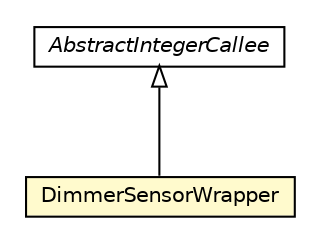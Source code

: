 #!/usr/local/bin/dot
#
# Class diagram 
# Generated by UMLGraph version R5_6-24-gf6e263 (http://www.umlgraph.org/)
#

digraph G {
	edge [fontname="Helvetica",fontsize=10,labelfontname="Helvetica",labelfontsize=10];
	node [fontname="Helvetica",fontsize=10,shape=plaintext];
	nodesep=0.25;
	ranksep=0.5;
	// org.universAAL.lddi.smarthome.exporter.devices.AbstractIntegerCallee
	c3671892 [label=<<table title="org.universAAL.lddi.smarthome.exporter.devices.AbstractIntegerCallee" border="0" cellborder="1" cellspacing="0" cellpadding="2" port="p" href="./AbstractIntegerCallee.html">
		<tr><td><table border="0" cellspacing="0" cellpadding="1">
<tr><td align="center" balign="center"><font face="Helvetica-Oblique"> AbstractIntegerCallee </font></td></tr>
		</table></td></tr>
		</table>>, URL="./AbstractIntegerCallee.html", fontname="Helvetica", fontcolor="black", fontsize=10.0];
	// org.universAAL.lddi.smarthome.exporter.devices.DimmerSensorWrapper
	c3671897 [label=<<table title="org.universAAL.lddi.smarthome.exporter.devices.DimmerSensorWrapper" border="0" cellborder="1" cellspacing="0" cellpadding="2" port="p" bgcolor="lemonChiffon" href="./DimmerSensorWrapper.html">
		<tr><td><table border="0" cellspacing="0" cellpadding="1">
<tr><td align="center" balign="center"> DimmerSensorWrapper </td></tr>
		</table></td></tr>
		</table>>, URL="./DimmerSensorWrapper.html", fontname="Helvetica", fontcolor="black", fontsize=10.0];
	//org.universAAL.lddi.smarthome.exporter.devices.DimmerSensorWrapper extends org.universAAL.lddi.smarthome.exporter.devices.AbstractIntegerCallee
	c3671892:p -> c3671897:p [dir=back,arrowtail=empty];
}

